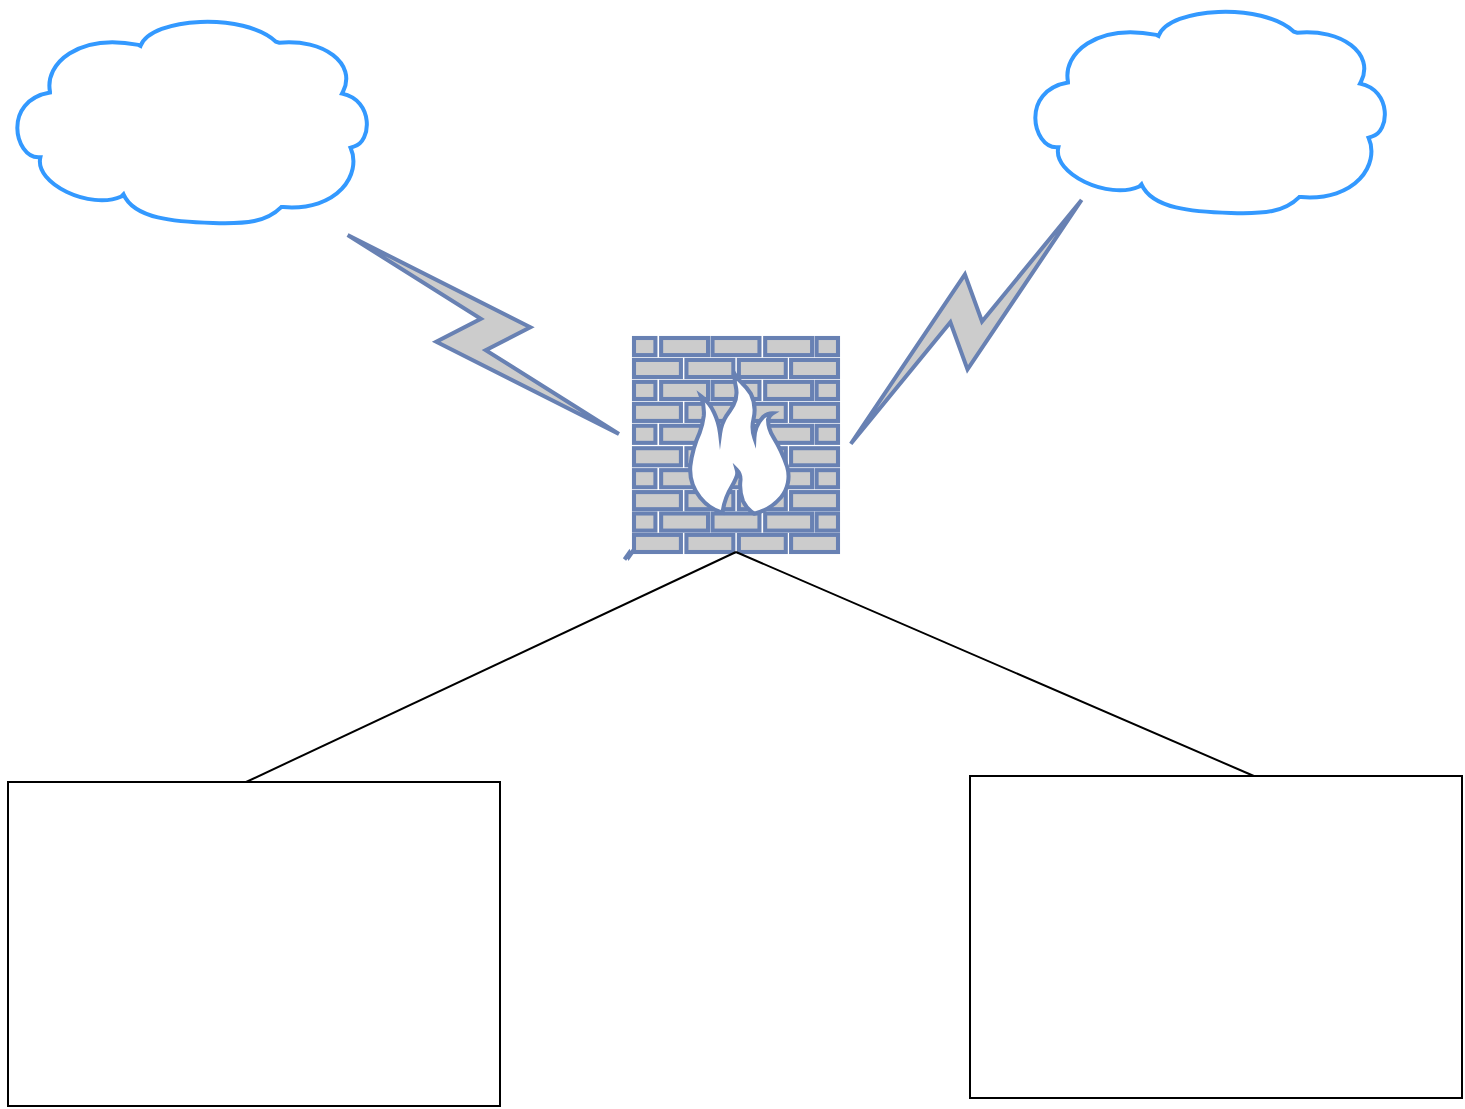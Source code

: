<mxfile version="15.7.3" type="github">
  <diagram id="INZySs0cjXDZFRDGY-CA" name="Page-1">
    <mxGraphModel dx="862" dy="482" grid="0" gridSize="10" guides="1" tooltips="1" connect="1" arrows="1" fold="1" page="1" pageScale="1" pageWidth="850" pageHeight="1100" math="0" shadow="0">
      <root>
        <mxCell id="0" />
        <mxCell id="1" parent="0" />
        <mxCell id="ksOG_NAHe54KqmvVW3Z6-2" value="" style="shape=mxgraph.cisco.storage.cloud;sketch=0;html=1;pointerEvents=1;dashed=0;fillColor=none;strokeColor=#3399FF;strokeWidth=2;verticalLabelPosition=bottom;verticalAlign=top;align=center;outlineConnect=0;labelBackgroundColor=#FFFFFF;" vertex="1" parent="1">
          <mxGeometry x="63" y="26" width="186" height="106" as="geometry" />
        </mxCell>
        <mxCell id="ksOG_NAHe54KqmvVW3Z6-3" value="" style="shape=mxgraph.cisco.storage.cloud;sketch=0;html=1;pointerEvents=1;dashed=0;fillColor=none;strokeColor=#3399FF;strokeWidth=2;verticalLabelPosition=bottom;verticalAlign=top;align=center;outlineConnect=0;labelBackgroundColor=#FFFFFF;" vertex="1" parent="1">
          <mxGeometry x="572" y="21" width="186" height="106" as="geometry" />
        </mxCell>
        <mxCell id="ksOG_NAHe54KqmvVW3Z6-4" value="" style="html=1;outlineConnect=0;fillColor=#CCCCCC;strokeColor=#6881B3;gradientColor=none;gradientDirection=north;strokeWidth=2;shape=mxgraph.networks.comm_link_edge;html=1;rounded=0;endArrow=none;endFill=0;startArrow=none;entryX=0.2;entryY=0.87;entryDx=0;entryDy=0;entryPerimeter=0;" edge="1" parent="1" source="ksOG_NAHe54KqmvVW3Z6-1" target="ksOG_NAHe54KqmvVW3Z6-3">
          <mxGeometry width="100" height="100" relative="1" as="geometry">
            <mxPoint x="374" y="300" as="sourcePoint" />
            <mxPoint x="474" y="200" as="targetPoint" />
            <Array as="points">
              <mxPoint x="641" y="268" />
            </Array>
          </mxGeometry>
        </mxCell>
        <mxCell id="ksOG_NAHe54KqmvVW3Z6-1" value="" style="fontColor=#0066CC;verticalAlign=top;verticalLabelPosition=bottom;labelPosition=center;align=center;html=1;outlineConnect=0;fillColor=#CCCCCC;strokeColor=#6881B3;gradientColor=none;gradientDirection=north;strokeWidth=2;shape=mxgraph.networks.firewall;labelBackgroundColor=#FFFFFF;" vertex="1" parent="1">
          <mxGeometry x="379" y="189" width="102" height="107" as="geometry" />
        </mxCell>
        <mxCell id="ksOG_NAHe54KqmvVW3Z6-5" value="" style="html=1;outlineConnect=0;fillColor=#CCCCCC;strokeColor=#6881B3;gradientColor=none;gradientDirection=north;strokeWidth=2;shape=mxgraph.networks.comm_link_edge;html=1;rounded=0;endArrow=none;endFill=0;" edge="1" parent="1" target="ksOG_NAHe54KqmvVW3Z6-1">
          <mxGeometry width="100" height="100" relative="1" as="geometry">
            <mxPoint x="374" y="300" as="sourcePoint" />
            <mxPoint x="474" y="200" as="targetPoint" />
          </mxGeometry>
        </mxCell>
        <mxCell id="ksOG_NAHe54KqmvVW3Z6-6" value="" style="html=1;outlineConnect=0;fillColor=#CCCCCC;strokeColor=#6881B3;gradientColor=none;gradientDirection=north;strokeWidth=2;shape=mxgraph.networks.comm_link_edge;html=1;rounded=0;endArrow=none;endFill=0;entryX=0;entryY=0.5;entryDx=0;entryDy=0;entryPerimeter=0;" edge="1" parent="1" source="ksOG_NAHe54KqmvVW3Z6-2" target="ksOG_NAHe54KqmvVW3Z6-1">
          <mxGeometry width="100" height="100" relative="1" as="geometry">
            <mxPoint x="374" y="300" as="sourcePoint" />
            <mxPoint x="474" y="200" as="targetPoint" />
          </mxGeometry>
        </mxCell>
        <mxCell id="ksOG_NAHe54KqmvVW3Z6-12" style="edgeStyle=none;rounded=0;orthogonalLoop=1;jettySize=auto;html=1;entryX=0.5;entryY=1;entryDx=0;entryDy=0;entryPerimeter=0;endArrow=none;endFill=0;exitX=0.484;exitY=0;exitDx=0;exitDy=0;exitPerimeter=0;" edge="1" parent="1" source="ksOG_NAHe54KqmvVW3Z6-7" target="ksOG_NAHe54KqmvVW3Z6-1">
          <mxGeometry relative="1" as="geometry" />
        </mxCell>
        <mxCell id="ksOG_NAHe54KqmvVW3Z6-7" value="" style="verticalLabelPosition=bottom;verticalAlign=top;html=1;shape=mxgraph.basic.rect;fillColor2=none;strokeWidth=1;size=20;indent=5;labelBackgroundColor=#FFFFFF;fillColor=none;" vertex="1" parent="1">
          <mxGeometry x="66" y="411" width="246" height="162" as="geometry" />
        </mxCell>
        <mxCell id="ksOG_NAHe54KqmvVW3Z6-13" style="edgeStyle=none;rounded=0;orthogonalLoop=1;jettySize=auto;html=1;entryX=0.5;entryY=1;entryDx=0;entryDy=0;entryPerimeter=0;endArrow=none;endFill=0;exitX=0.577;exitY=0;exitDx=0;exitDy=0;exitPerimeter=0;" edge="1" parent="1" source="ksOG_NAHe54KqmvVW3Z6-8" target="ksOG_NAHe54KqmvVW3Z6-1">
          <mxGeometry relative="1" as="geometry" />
        </mxCell>
        <mxCell id="ksOG_NAHe54KqmvVW3Z6-8" value="" style="verticalLabelPosition=bottom;verticalAlign=top;html=1;shape=mxgraph.basic.rect;fillColor2=none;strokeWidth=1;size=20;indent=5;labelBackgroundColor=#FFFFFF;fillColor=none;" vertex="1" parent="1">
          <mxGeometry x="547" y="408" width="246" height="161" as="geometry" />
        </mxCell>
      </root>
    </mxGraphModel>
  </diagram>
</mxfile>
